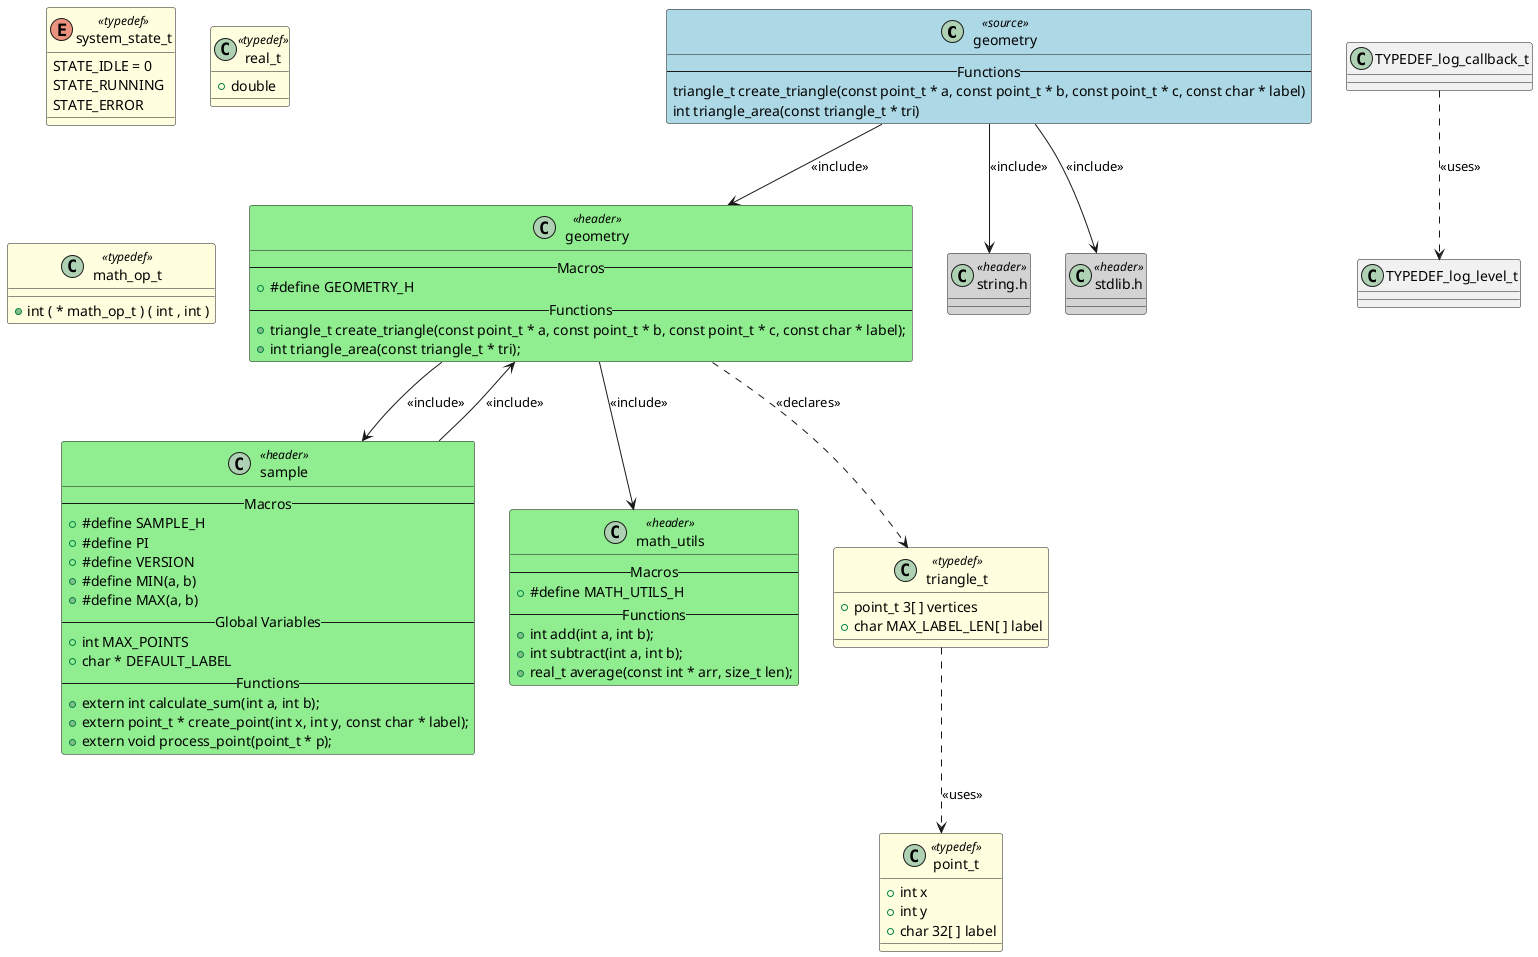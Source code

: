 @startuml geometry

class "geometry" as GEOMETRY <<source>> #LightBlue
{
-- Functions --
triangle_t create_triangle(const point_t * a, const point_t * b, const point_t * c, const char * label)
int triangle_area(const triangle_t * tri)
}

class "geometry" as HEADER_GEOMETRY <<header>> #LightGreen
{
-- Macros --
+ #define GEOMETRY_H
-- Functions --
+ triangle_t create_triangle(const point_t * a, const point_t * b, const point_t * c, const char * label);
+ int triangle_area(const triangle_t * tri);
}
class "string.h" as HEADER_STRING <<header>> #LightGray
{
}

class "stdlib.h" as HEADER_STDLIB <<header>> #LightGray
{
}

class "sample" as HEADER_SAMPLE <<header>> #LightGreen
{
-- Macros --
+ #define SAMPLE_H
+ #define PI
+ #define VERSION
+ #define MIN(a, b)
+ #define MAX(a, b)
-- Global Variables --
+ int MAX_POINTS
+ char * DEFAULT_LABEL
-- Functions --
+ extern int calculate_sum(int a, int b);
+ extern point_t * create_point(int x, int y, const char * label);
+ extern void process_point(point_t * p);
}
class "math_utils" as HEADER_MATH_UTILS <<header>> #LightGreen
{
-- Macros --
+ #define MATH_UTILS_H
-- Functions --
+ int add(int a, int b);
+ int subtract(int a, int b);
+ real_t average(const int * arr, size_t len);
}
class "triangle_t" as TYPEDEF_triangle_t <<typedef>> #LightYellow
{
+ point_t 3[ ] vertices
+ char MAX_LABEL_LEN[ ] label
}

class "point_t" as TYPEDEF_point_t <<typedef>> #LightYellow
{
+ int x
+ int y
+ char 32[ ] label
}

enum "system_state_t" as TYPEDEF_system_state_t <<typedef>> #LightYellow
{
STATE_IDLE = 0
STATE_RUNNING
STATE_ERROR
}

class "real_t" as TYPEDEF_real_t <<typedef>> #LightYellow
{
+ double
}

class "math_op_t" as TYPEDEF_math_op_t <<typedef>> #LightYellow
{
+ int ( * math_op_t ) ( int , int )
}

GEOMETRY --> HEADER_GEOMETRY : <<include>>
GEOMETRY --> HEADER_STRING : <<include>>
GEOMETRY --> HEADER_STDLIB : <<include>>
HEADER_GEOMETRY --> HEADER_SAMPLE : <<include>>
HEADER_GEOMETRY --> HEADER_MATH_UTILS : <<include>>
HEADER_SAMPLE --> HEADER_GEOMETRY : <<include>>
HEADER_GEOMETRY ..> TYPEDEF_triangle_t : <<declares>>
TYPEDEF_triangle_t ..> TYPEDEF_point_t : <<uses>>
TYPEDEF_log_callback_t ..> TYPEDEF_log_level_t : <<uses>>

@enduml
